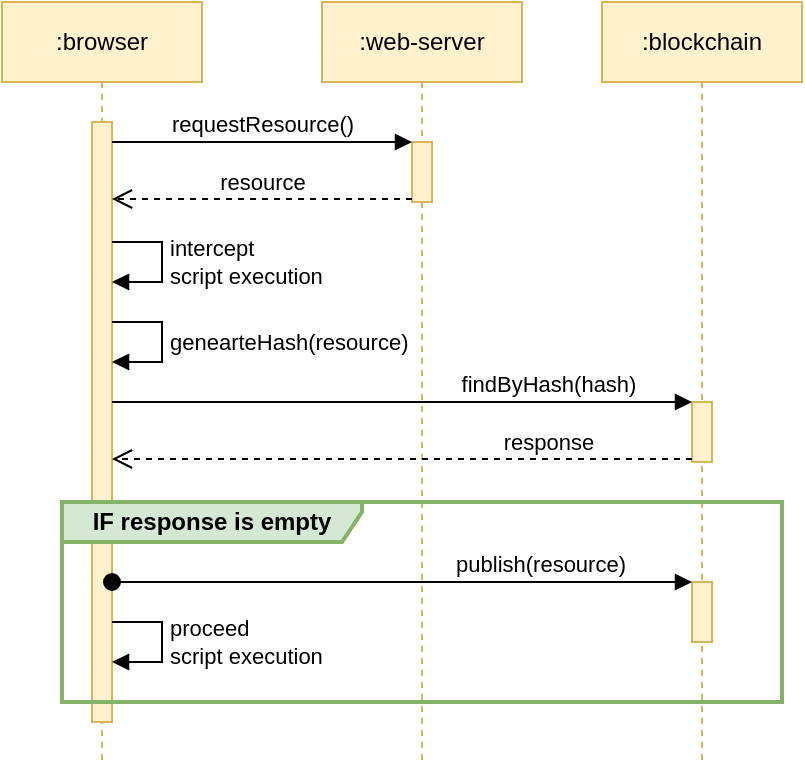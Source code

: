 <mxfile version="12.7.2" type="device"><diagram id="cH2v2ocnQ-wn6MjjrhY7" name="Page-1"><mxGraphModel dx="925" dy="502" grid="1" gridSize="10" guides="1" tooltips="1" connect="1" arrows="1" fold="1" page="1" pageScale="1" pageWidth="827" pageHeight="1169" math="0" shadow="0"><root><mxCell id="0"/><mxCell id="1" parent="0"/><mxCell id="f0NWOjDqPOpRux3r0SJP-1" value=":browser" style="shape=umlLifeline;perimeter=lifelinePerimeter;whiteSpace=wrap;html=1;container=1;collapsible=0;recursiveResize=0;outlineConnect=0;fillColor=#fff2cc;strokeColor=#d6b656;" parent="1" vertex="1"><mxGeometry x="40" y="20" width="100" height="380" as="geometry"/></mxCell><mxCell id="f0NWOjDqPOpRux3r0SJP-7" value="" style="html=1;points=[];perimeter=orthogonalPerimeter;fillColor=#fff2cc;strokeColor=#d6b656;" parent="f0NWOjDqPOpRux3r0SJP-1" vertex="1"><mxGeometry x="45" y="60" width="10" height="300" as="geometry"/></mxCell><mxCell id="f0NWOjDqPOpRux3r0SJP-21" value="genearteHash(resource)" style="edgeStyle=orthogonalEdgeStyle;html=1;align=left;spacingLeft=2;endArrow=block;rounded=0;" parent="f0NWOjDqPOpRux3r0SJP-1" edge="1"><mxGeometry relative="1" as="geometry"><mxPoint x="55" y="160" as="sourcePoint"/><Array as="points"><mxPoint x="80" y="160"/><mxPoint x="80" y="180"/></Array><mxPoint x="55" y="180" as="targetPoint"/></mxGeometry></mxCell><mxCell id="gBNpAChE9kjlU9E-kFHX-1" value="intercept &lt;br&gt;script execution" style="edgeStyle=orthogonalEdgeStyle;html=1;align=left;spacingLeft=2;endArrow=block;rounded=0;" edge="1" parent="f0NWOjDqPOpRux3r0SJP-1" source="f0NWOjDqPOpRux3r0SJP-7" target="f0NWOjDqPOpRux3r0SJP-7"><mxGeometry relative="1" as="geometry"><mxPoint x="60" y="120" as="sourcePoint"/><Array as="points"><mxPoint x="80" y="120"/><mxPoint x="80" y="140"/></Array><mxPoint x="60" y="140" as="targetPoint"/></mxGeometry></mxCell><mxCell id="gBNpAChE9kjlU9E-kFHX-2" value="proceed&lt;br&gt;script execution" style="edgeStyle=orthogonalEdgeStyle;html=1;align=left;spacingLeft=2;endArrow=block;rounded=0;" edge="1" parent="f0NWOjDqPOpRux3r0SJP-1" source="f0NWOjDqPOpRux3r0SJP-7" target="f0NWOjDqPOpRux3r0SJP-7"><mxGeometry relative="1" as="geometry"><mxPoint x="65" y="310" as="sourcePoint"/><Array as="points"><mxPoint x="80" y="310"/><mxPoint x="80" y="330"/></Array><mxPoint x="65" y="330" as="targetPoint"/></mxGeometry></mxCell><mxCell id="f0NWOjDqPOpRux3r0SJP-3" value=":blockchain" style="shape=umlLifeline;perimeter=lifelinePerimeter;whiteSpace=wrap;html=1;container=1;collapsible=0;recursiveResize=0;outlineConnect=0;fillColor=#fff2cc;strokeColor=#d6b656;" parent="1" vertex="1"><mxGeometry x="340" y="20" width="100" height="380" as="geometry"/></mxCell><mxCell id="f0NWOjDqPOpRux3r0SJP-12" value="" style="html=1;points=[];perimeter=orthogonalPerimeter;fillColor=#fff2cc;strokeColor=#d6b656;" parent="f0NWOjDqPOpRux3r0SJP-3" vertex="1"><mxGeometry x="45" y="200" width="10" height="30" as="geometry"/></mxCell><mxCell id="f0NWOjDqPOpRux3r0SJP-16" value="" style="html=1;points=[];perimeter=orthogonalPerimeter;fillColor=#fff2cc;strokeColor=#d6b656;" parent="f0NWOjDqPOpRux3r0SJP-3" vertex="1"><mxGeometry x="45" y="290" width="10" height="30" as="geometry"/></mxCell><mxCell id="f0NWOjDqPOpRux3r0SJP-8" value=":web-server" style="shape=umlLifeline;perimeter=lifelinePerimeter;whiteSpace=wrap;html=1;container=1;collapsible=0;recursiveResize=0;outlineConnect=0;fillColor=#fff2cc;strokeColor=#d6b656;" parent="1" vertex="1"><mxGeometry x="200" y="20" width="100" height="380" as="geometry"/></mxCell><mxCell id="f0NWOjDqPOpRux3r0SJP-9" value="" style="html=1;points=[];perimeter=orthogonalPerimeter;fillColor=#fff2cc;strokeColor=#d6b656;" parent="f0NWOjDqPOpRux3r0SJP-8" vertex="1"><mxGeometry x="45" y="70" width="10" height="30" as="geometry"/></mxCell><mxCell id="f0NWOjDqPOpRux3r0SJP-10" value="requestResource()" style="html=1;verticalAlign=bottom;endArrow=block;entryX=0;entryY=0;" parent="1" source="f0NWOjDqPOpRux3r0SJP-7" target="f0NWOjDqPOpRux3r0SJP-9" edge="1"><mxGeometry relative="1" as="geometry"><mxPoint x="185" y="90" as="sourcePoint"/></mxGeometry></mxCell><mxCell id="f0NWOjDqPOpRux3r0SJP-11" value="resource" style="html=1;verticalAlign=bottom;endArrow=open;dashed=1;endSize=8;exitX=0;exitY=0.95;" parent="1" source="f0NWOjDqPOpRux3r0SJP-9" target="f0NWOjDqPOpRux3r0SJP-7" edge="1"><mxGeometry relative="1" as="geometry"><mxPoint x="185" y="166" as="targetPoint"/></mxGeometry></mxCell><mxCell id="f0NWOjDqPOpRux3r0SJP-13" value="findByHash(hash)" style="html=1;verticalAlign=bottom;endArrow=block;entryX=0;entryY=0;" parent="1" target="f0NWOjDqPOpRux3r0SJP-12" edge="1"><mxGeometry x="0.5" relative="1" as="geometry"><mxPoint x="95" y="220" as="sourcePoint"/><mxPoint as="offset"/></mxGeometry></mxCell><mxCell id="f0NWOjDqPOpRux3r0SJP-14" value="response" style="html=1;verticalAlign=bottom;endArrow=open;dashed=1;endSize=8;exitX=0;exitY=0.95;" parent="1" source="f0NWOjDqPOpRux3r0SJP-12" edge="1"><mxGeometry x="-0.5" relative="1" as="geometry"><mxPoint x="95" y="248.5" as="targetPoint"/><mxPoint as="offset"/></mxGeometry></mxCell><mxCell id="f0NWOjDqPOpRux3r0SJP-17" value="publish(resource)" style="html=1;verticalAlign=bottom;startArrow=oval;endArrow=block;startSize=8;" parent="1" target="f0NWOjDqPOpRux3r0SJP-16" edge="1"><mxGeometry x="0.472" relative="1" as="geometry"><mxPoint x="95" y="310" as="sourcePoint"/><mxPoint as="offset"/></mxGeometry></mxCell><mxCell id="5OR6c_lu2r1ktDj9ois5-2" value="IF response is empty" style="shape=umlFrame;whiteSpace=wrap;html=1;fillColor=#d5e8d4;strokeColor=#82b366;width=150;height=20;fontStyle=1;strokeWidth=2;" parent="1" vertex="1"><mxGeometry x="70" y="270" width="360" height="100" as="geometry"/></mxCell></root></mxGraphModel></diagram></mxfile>